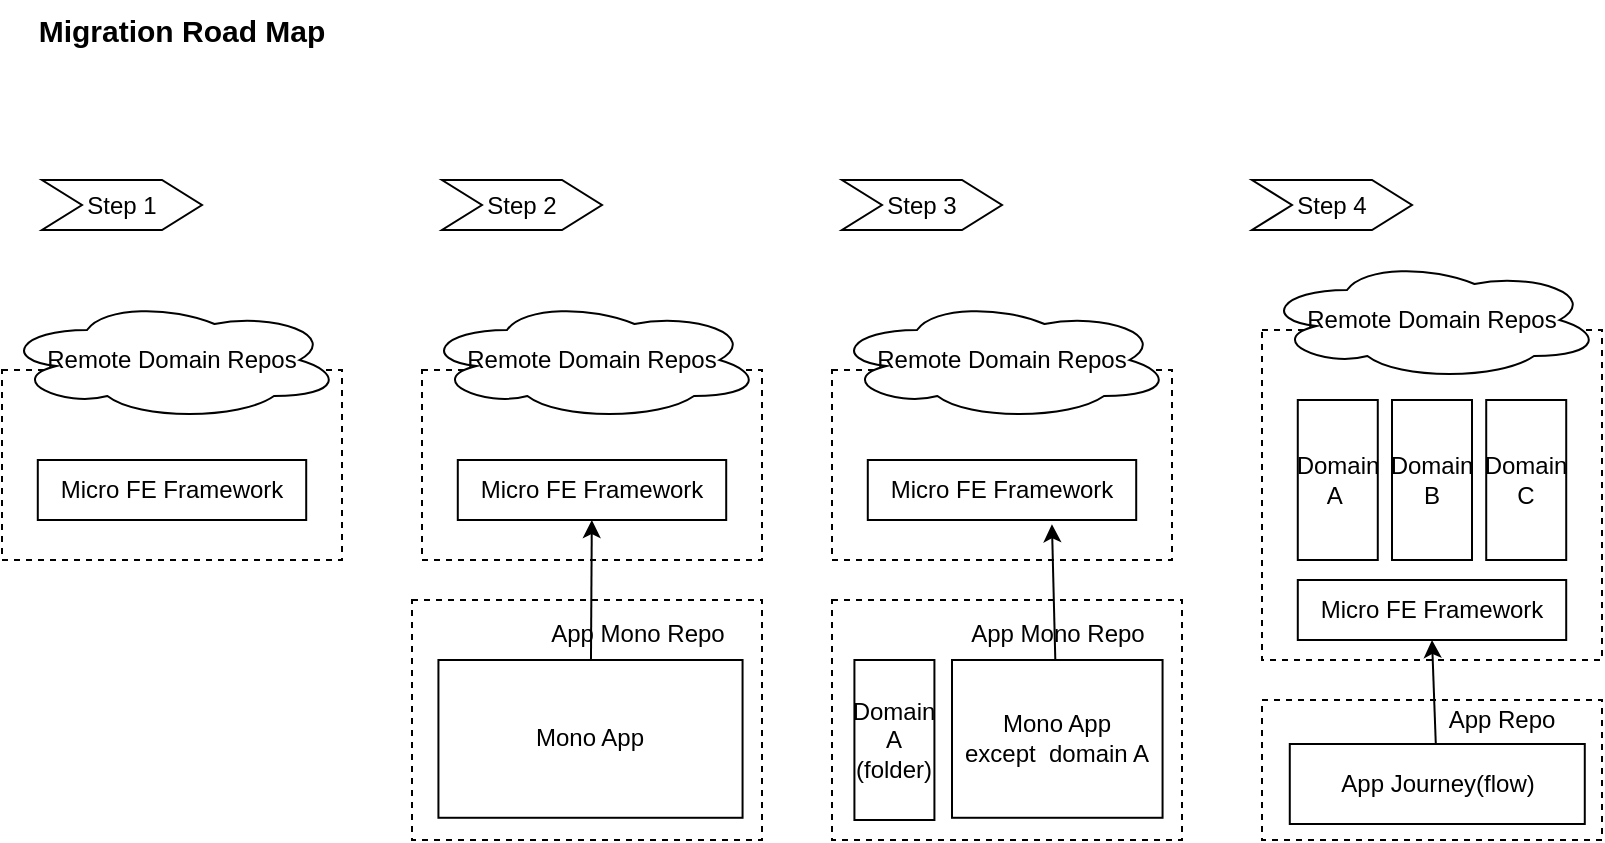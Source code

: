 <mxfile>
    <diagram id="a739z5Ibnznf_Jq_hGs8" name="Page-1">
        <mxGraphModel dx="1025" dy="971" grid="1" gridSize="10" guides="1" tooltips="1" connect="1" arrows="1" fold="1" page="1" pageScale="1" pageWidth="850" pageHeight="1100" math="0" shadow="0">
            <root>
                <mxCell id="0"/>
                <mxCell id="1" parent="0"/>
                <mxCell id="44" value="Step 1" style="shape=step;perimeter=stepPerimeter;whiteSpace=wrap;html=1;fixedSize=1;" vertex="1" parent="1">
                    <mxGeometry x="30" y="120" width="80" height="25" as="geometry"/>
                </mxCell>
                <mxCell id="45" value="Step 2" style="shape=step;perimeter=stepPerimeter;whiteSpace=wrap;html=1;fixedSize=1;" vertex="1" parent="1">
                    <mxGeometry x="230" y="120" width="80" height="25" as="geometry"/>
                </mxCell>
                <mxCell id="46" value="Step 3" style="shape=step;perimeter=stepPerimeter;whiteSpace=wrap;html=1;fixedSize=1;" vertex="1" parent="1">
                    <mxGeometry x="430" y="120" width="80" height="25" as="geometry"/>
                </mxCell>
                <mxCell id="47" value="Step 4" style="shape=step;perimeter=stepPerimeter;whiteSpace=wrap;html=1;fixedSize=1;" vertex="1" parent="1">
                    <mxGeometry x="635" y="120" width="80" height="25" as="geometry"/>
                </mxCell>
                <mxCell id="77" value="" style="group" vertex="1" connectable="0" parent="1">
                    <mxGeometry x="10" y="180" width="170" height="130" as="geometry"/>
                </mxCell>
                <mxCell id="48" value="" style="rounded=0;whiteSpace=wrap;html=1;fillColor=none;dashed=1;" vertex="1" parent="77">
                    <mxGeometry y="35" width="170" height="95" as="geometry"/>
                </mxCell>
                <mxCell id="26" value="Micro FE Framework" style="rounded=0;whiteSpace=wrap;html=1;" parent="77" vertex="1">
                    <mxGeometry x="17.895" y="80" width="134.211" height="30" as="geometry"/>
                </mxCell>
                <mxCell id="49" value="Remote Domain Repos" style="ellipse;shape=cloud;whiteSpace=wrap;html=1;" vertex="1" parent="77">
                    <mxGeometry width="170" height="60" as="geometry"/>
                </mxCell>
                <mxCell id="79" value="" style="group" vertex="1" connectable="0" parent="1">
                    <mxGeometry x="220" y="180" width="170" height="130" as="geometry"/>
                </mxCell>
                <mxCell id="80" value="" style="rounded=0;whiteSpace=wrap;html=1;fillColor=none;dashed=1;" vertex="1" parent="79">
                    <mxGeometry y="35" width="170" height="95" as="geometry"/>
                </mxCell>
                <mxCell id="81" value="Micro FE Framework" style="rounded=0;whiteSpace=wrap;html=1;" vertex="1" parent="79">
                    <mxGeometry x="17.895" y="80" width="134.211" height="30" as="geometry"/>
                </mxCell>
                <mxCell id="82" value="Remote Domain Repos" style="ellipse;shape=cloud;whiteSpace=wrap;html=1;" vertex="1" parent="79">
                    <mxGeometry width="170" height="60" as="geometry"/>
                </mxCell>
                <mxCell id="84" value="" style="group" vertex="1" connectable="0" parent="1">
                    <mxGeometry x="215" y="330" width="175" height="120" as="geometry"/>
                </mxCell>
                <mxCell id="35" value="" style="rounded=0;whiteSpace=wrap;html=1;fillColor=none;dashed=1;" parent="84" vertex="1">
                    <mxGeometry width="175" height="120" as="geometry"/>
                </mxCell>
                <mxCell id="8" value="Mono App" style="rounded=0;whiteSpace=wrap;html=1;" parent="84" vertex="1">
                    <mxGeometry x="13.213" y="30" width="152.065" height="78.89" as="geometry"/>
                </mxCell>
                <mxCell id="23" value="App Mono Repo" style="text;html=1;strokeColor=none;fillColor=none;align=center;verticalAlign=middle;whiteSpace=wrap;rounded=0;" parent="84" vertex="1">
                    <mxGeometry x="51.207" width="123.793" height="34.77" as="geometry"/>
                </mxCell>
                <mxCell id="89" value="" style="group" vertex="1" connectable="0" parent="1">
                    <mxGeometry x="425" y="330" width="175" height="120" as="geometry"/>
                </mxCell>
                <mxCell id="86" value="" style="rounded=0;whiteSpace=wrap;html=1;fillColor=none;dashed=1;" vertex="1" parent="89">
                    <mxGeometry width="175" height="120" as="geometry"/>
                </mxCell>
                <mxCell id="11" value="Domain&lt;br&gt;A (folder)" style="rounded=0;whiteSpace=wrap;html=1;" parent="89" vertex="1">
                    <mxGeometry x="11.21" y="30" width="40" height="80" as="geometry"/>
                </mxCell>
                <mxCell id="87" value="Mono App&lt;br&gt;except&amp;nbsp; domain A" style="rounded=0;whiteSpace=wrap;html=1;" vertex="1" parent="89">
                    <mxGeometry x="60" y="30" width="105.28" height="78.89" as="geometry"/>
                </mxCell>
                <mxCell id="88" value="App Mono Repo" style="text;html=1;strokeColor=none;fillColor=none;align=center;verticalAlign=middle;whiteSpace=wrap;rounded=0;" vertex="1" parent="89">
                    <mxGeometry x="51.207" width="123.793" height="34.77" as="geometry"/>
                </mxCell>
                <mxCell id="90" value="" style="group" vertex="1" connectable="0" parent="1">
                    <mxGeometry x="425" y="180" width="170" height="130" as="geometry"/>
                </mxCell>
                <mxCell id="91" value="" style="rounded=0;whiteSpace=wrap;html=1;fillColor=none;dashed=1;" vertex="1" parent="90">
                    <mxGeometry y="35" width="170" height="95" as="geometry"/>
                </mxCell>
                <mxCell id="92" value="Micro FE Framework" style="rounded=0;whiteSpace=wrap;html=1;" vertex="1" parent="90">
                    <mxGeometry x="17.895" y="80" width="134.211" height="30" as="geometry"/>
                </mxCell>
                <mxCell id="93" value="Remote Domain Repos" style="ellipse;shape=cloud;whiteSpace=wrap;html=1;" vertex="1" parent="90">
                    <mxGeometry width="170" height="60" as="geometry"/>
                </mxCell>
                <mxCell id="106" value="" style="group" vertex="1" connectable="0" parent="1">
                    <mxGeometry x="640" y="380" width="170" height="70" as="geometry"/>
                </mxCell>
                <mxCell id="40" value="" style="rounded=0;whiteSpace=wrap;html=1;fillColor=none;dashed=1;" parent="106" vertex="1">
                    <mxGeometry width="170" height="70" as="geometry"/>
                </mxCell>
                <mxCell id="39" value="App Journey(flow)" style="rounded=0;whiteSpace=wrap;html=1;" parent="106" vertex="1">
                    <mxGeometry x="13.89" y="22" width="147.5" height="40" as="geometry"/>
                </mxCell>
                <mxCell id="42" value="App&amp;nbsp;Repo" style="text;html=1;strokeColor=none;fillColor=none;align=center;verticalAlign=middle;whiteSpace=wrap;rounded=0;" parent="106" vertex="1">
                    <mxGeometry x="70" width="100" height="20" as="geometry"/>
                </mxCell>
                <mxCell id="108" value="" style="group" vertex="1" connectable="0" parent="1">
                    <mxGeometry x="640" y="160" width="170" height="200" as="geometry"/>
                </mxCell>
                <mxCell id="95" value="" style="rounded=0;whiteSpace=wrap;html=1;fillColor=none;dashed=1;" vertex="1" parent="108">
                    <mxGeometry y="35" width="170" height="165" as="geometry"/>
                </mxCell>
                <mxCell id="96" value="Micro FE Framework" style="rounded=0;whiteSpace=wrap;html=1;" vertex="1" parent="108">
                    <mxGeometry x="17.895" y="160" width="134.211" height="30" as="geometry"/>
                </mxCell>
                <mxCell id="97" value="Remote Domain Repos" style="ellipse;shape=cloud;whiteSpace=wrap;html=1;" vertex="1" parent="108">
                    <mxGeometry width="170" height="60" as="geometry"/>
                </mxCell>
                <mxCell id="103" value="Domain&lt;br&gt;A&amp;nbsp;" style="rounded=0;whiteSpace=wrap;html=1;" vertex="1" parent="108">
                    <mxGeometry x="17.89" y="70" width="40" height="80" as="geometry"/>
                </mxCell>
                <mxCell id="104" value="Domain&lt;br&gt;B" style="rounded=0;whiteSpace=wrap;html=1;" vertex="1" parent="108">
                    <mxGeometry x="65" y="70" width="40" height="80" as="geometry"/>
                </mxCell>
                <mxCell id="105" value="Domain&lt;br&gt;C" style="rounded=0;whiteSpace=wrap;html=1;" vertex="1" parent="108">
                    <mxGeometry x="112.11" y="70" width="40" height="80" as="geometry"/>
                </mxCell>
                <mxCell id="110" style="edgeStyle=none;html=1;" edge="1" parent="1" source="8" target="81">
                    <mxGeometry relative="1" as="geometry"/>
                </mxCell>
                <mxCell id="111" style="edgeStyle=none;html=1;entryX=0.686;entryY=1.071;entryDx=0;entryDy=0;entryPerimeter=0;" edge="1" parent="1" source="87" target="92">
                    <mxGeometry relative="1" as="geometry"/>
                </mxCell>
                <mxCell id="112" style="edgeStyle=none;html=1;entryX=0.5;entryY=1;entryDx=0;entryDy=0;" edge="1" parent="1" source="39" target="96">
                    <mxGeometry relative="1" as="geometry"/>
                </mxCell>
                <mxCell id="113" value="&lt;b&gt;&lt;font style=&quot;font-size: 15px&quot;&gt;Migration Road Map&lt;/font&gt;&lt;/b&gt;" style="text;html=1;strokeColor=none;fillColor=none;align=center;verticalAlign=middle;whiteSpace=wrap;rounded=0;" vertex="1" parent="1">
                    <mxGeometry x="10" y="30" width="180" height="30" as="geometry"/>
                </mxCell>
            </root>
        </mxGraphModel>
    </diagram>
</mxfile>